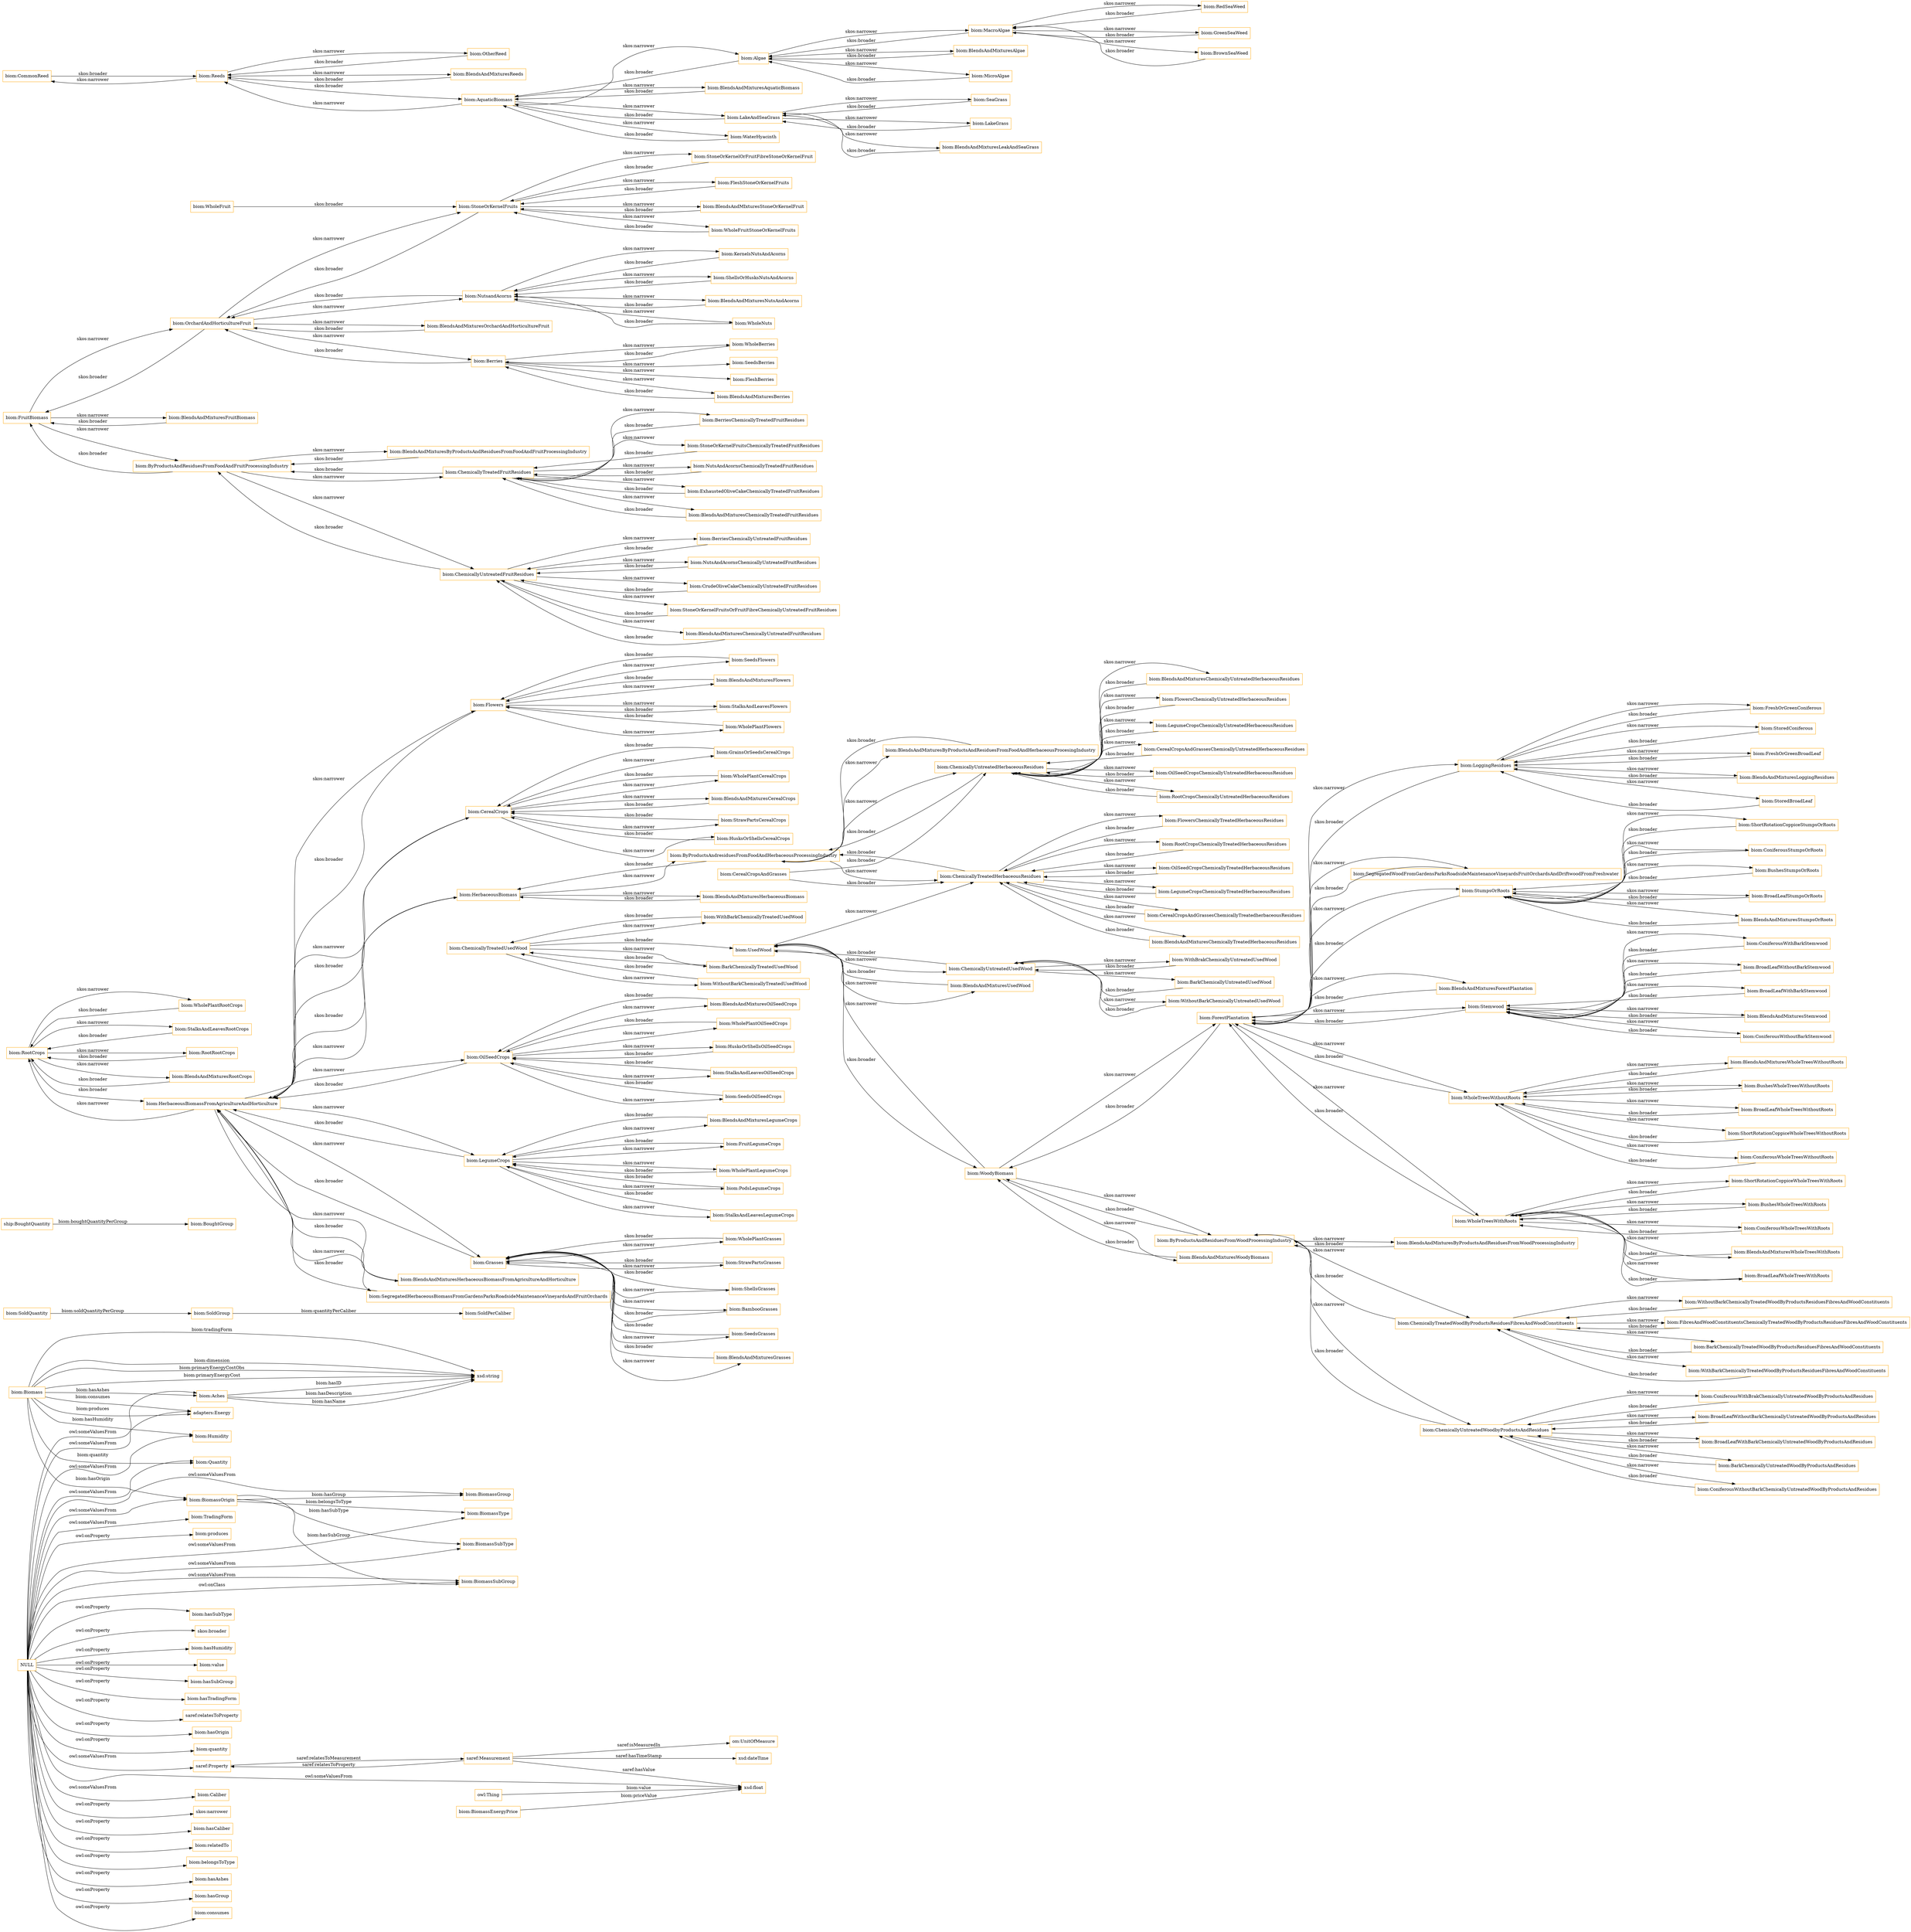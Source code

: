 digraph ar2dtool_diagram { 
rankdir=LR;
size="1501"
node [shape = rectangle, color="orange"]; "biom:TradingForm" "biom:SoldQuantity" "om:UnitOfMeasure" "biom:BiomassGroup" "biom:BiomassSubGroup" "saref:Property" "biom:SoldPerCaliber" "biom:SoldGroup" "biom:BoughtGroup" "biom:Humidity" "biom:BiomassType" "biom:Aches" "biom:BiomassSubType" "ship:BoughtQuantity" "biom:Caliber" "saref:Measurement" "adapters:Energy" "biom:Quantity" "biom:BiomassEnergyPrice" "biom:BiomassOrigin" "biom:Biomass" ; /*classes style*/
	"biom:RootCrops" -> "biom:WholePlantRootCrops" [ label = "skos:narrower" ];
	"biom:RootCrops" -> "biom:StalksAndLeavesRootCrops" [ label = "skos:narrower" ];
	"biom:RootCrops" -> "biom:RootRootCrops" [ label = "skos:narrower" ];
	"biom:RootCrops" -> "biom:BlendsAndMixturesRootCrops" [ label = "skos:narrower" ];
	"biom:RootCrops" -> "biom:HerbaceousBiomassFromAgricultureAndHorticulture" [ label = "skos:broader" ];
	"biom:FruitBiomass" -> "biom:OrchardAndHorticultureFruit" [ label = "skos:narrower" ];
	"biom:FruitBiomass" -> "biom:ByProductsAndResiduesFromFoodAndFruitProcessingIndustry" [ label = "skos:narrower" ];
	"biom:FruitBiomass" -> "biom:BlendsAndMixturesFruitBiomass" [ label = "skos:narrower" ];
	"biom:ShellsOrHusksNutsAndAcorns" -> "biom:NutsandAcorns" [ label = "skos:broader" ];
	"biom:BarkChemicallyTreatedWoodByProductsResiduesFibresAndWoodConstituents" -> "biom:ChemicallyTreatedWoodByProductsResiduesFibresAndWoodConstituents" [ label = "skos:broader" ];
	"biom:BlendsAndMixturesForestPlantation" -> "biom:ForestPlantation" [ label = "skos:broader" ];
	"biom:FleshStoneOrKernelFruits" -> "biom:StoneOrKernelFruits" [ label = "skos:broader" ];
	"biom:CommonReed" -> "biom:Reeds" [ label = "skos:broader" ];
	"biom:MacroAlgae" -> "biom:RedSeaWeed" [ label = "skos:narrower" ];
	"biom:MacroAlgae" -> "biom:GreenSeaWeed" [ label = "skos:narrower" ];
	"biom:MacroAlgae" -> "biom:BrownSeaWeed" [ label = "skos:narrower" ];
	"biom:MacroAlgae" -> "biom:Algae" [ label = "skos:broader" ];
	"biom:Flowers" -> "biom:WholePlantFlowers" [ label = "skos:narrower" ];
	"biom:Flowers" -> "biom:StalksAndLeavesFlowers" [ label = "skos:narrower" ];
	"biom:Flowers" -> "biom:SeedsFlowers" [ label = "skos:narrower" ];
	"biom:Flowers" -> "biom:BlendsAndMixturesFlowers" [ label = "skos:narrower" ];
	"biom:Flowers" -> "biom:HerbaceousBiomassFromAgricultureAndHorticulture" [ label = "skos:broader" ];
	"biom:Stemwood" -> "biom:ConiferousWithoutBarkStemwood" [ label = "skos:narrower" ];
	"biom:Stemwood" -> "biom:ConiferousWithBarkStemwood" [ label = "skos:narrower" ];
	"biom:Stemwood" -> "biom:BroadLeafWithoutBarkStemwood" [ label = "skos:narrower" ];
	"biom:Stemwood" -> "biom:BroadLeafWithBarkStemwood" [ label = "skos:narrower" ];
	"biom:Stemwood" -> "biom:BlendsAndMixturesStemwood" [ label = "skos:narrower" ];
	"biom:Stemwood" -> "biom:ForestPlantation" [ label = "skos:broader" ];
	"biom:BlendsAndMixturesChemicallyUntreatedHerbaceousResidues" -> "biom:ChemicallyUntreatedHerbaceousResidues" [ label = "skos:broader" ];
	"biom:OtherReed" -> "biom:Reeds" [ label = "skos:broader" ];
	"biom:ConiferousWholeTreesWithoutRoots" -> "biom:WholeTreesWithoutRoots" [ label = "skos:broader" ];
	"biom:GrainsOrSeedsCerealCrops" -> "biom:CerealCrops" [ label = "skos:broader" ];
	"biom:WithoutBarkChemicallyTreatedUsedWood" -> "biom:ChemicallyTreatedUsedWood" [ label = "skos:broader" ];
	"biom:ChemicallyUntreatedHerbaceousResidues" -> "biom:FlowersChemicallyUntreatedHerbaceousResidues" [ label = "skos:narrower" ];
	"biom:ChemicallyUntreatedHerbaceousResidues" -> "biom:BlendsAndMixturesChemicallyUntreatedHerbaceousResidues" [ label = "skos:narrower" ];
	"biom:ChemicallyUntreatedHerbaceousResidues" -> "biom:LegumeCropsChemicallyUntreatedHerbaceousResidues" [ label = "skos:narrower" ];
	"biom:ChemicallyUntreatedHerbaceousResidues" -> "biom:CerealCropsAndGrassesChemicallyUntreatedHerbaceousResidues" [ label = "skos:narrower" ];
	"biom:ChemicallyUntreatedHerbaceousResidues" -> "biom:OilSeedCropsChemicallyUntreatedHerbaceousResidues" [ label = "skos:narrower" ];
	"biom:ChemicallyUntreatedHerbaceousResidues" -> "biom:RootCropsChemicallyUntreatedHerbaceousResidues" [ label = "skos:narrower" ];
	"biom:ChemicallyUntreatedHerbaceousResidues" -> "biom:ByProductsAndresiduesFromFoodAndHerbaceousProcessingIndustry" [ label = "skos:broader" ];
	"biom:ByProductsAndresiduesFromFoodAndHerbaceousProcessingIndustry" -> "biom:ChemicallyUntreatedHerbaceousResidues" [ label = "skos:narrower" ];
	"biom:ByProductsAndresiduesFromFoodAndHerbaceousProcessingIndustry" -> "biom:ChemicallyTreatedHerbaceousResidues" [ label = "skos:narrower" ];
	"biom:ByProductsAndresiduesFromFoodAndHerbaceousProcessingIndustry" -> "biom:BlendsAndMixturesByProductsAndResiduesFromFoodAndHerbaceousProcesingIndustry" [ label = "skos:narrower" ];
	"biom:ByProductsAndresiduesFromFoodAndHerbaceousProcessingIndustry" -> "biom:HerbaceousBiomass" [ label = "skos:broader" ];
	"biom:NutsAndAcornsChemicallyUntreatedFruitResidues" -> "biom:ChemicallyUntreatedFruitResidues" [ label = "skos:broader" ];
	"biom:BlendsAndMixturesReeds" -> "biom:Reeds" [ label = "skos:broader" ];
	"biom:BlendsAndMixturesNutsAndAcorns" -> "biom:NutsandAcorns" [ label = "skos:broader" ];
	"biom:BlendsAndMixturesOilSeedCrops" -> "biom:OilSeedCrops" [ label = "skos:broader" ];
	"biom:ChemicallyTreatedFruitResidues" -> "biom:StoneOrKernelFruitsChemicallyTreatedFruitResidues" [ label = "skos:narrower" ];
	"biom:ChemicallyTreatedFruitResidues" -> "biom:NutsAndAcornsChemicallyTreatedFruitResidues" [ label = "skos:narrower" ];
	"biom:ChemicallyTreatedFruitResidues" -> "biom:ExhaustedOliveCakeChemicallyTreatedFruitResidues" [ label = "skos:narrower" ];
	"biom:ChemicallyTreatedFruitResidues" -> "biom:BlendsAndMixturesChemicallyTreatedFruitResidues" [ label = "skos:narrower" ];
	"biom:ChemicallyTreatedFruitResidues" -> "biom:BerriesChemicallyTreatedFruitResidues" [ label = "skos:narrower" ];
	"biom:ChemicallyTreatedFruitResidues" -> "biom:ByProductsAndResiduesFromFoodAndFruitProcessingIndustry" [ label = "skos:broader" ];
	"biom:BlendsAndMixturesLegumeCrops" -> "biom:LegumeCrops" [ label = "skos:broader" ];
	"biom:ChemicallyUntreatedWoodbyProductsAndResidues" -> "biom:ConiferousWithoutBarkChemicallyUntreatedWoodByProductsAndResidues" [ label = "skos:narrower" ];
	"biom:ChemicallyUntreatedWoodbyProductsAndResidues" -> "biom:ConiferousWithBrakChemicallyUntreatedWoodByProductsAndResidues" [ label = "skos:narrower" ];
	"biom:ChemicallyUntreatedWoodbyProductsAndResidues" -> "biom:BroadLeafWithoutBarkChemicallyUntreatedWoodByProductsAndResidues" [ label = "skos:narrower" ];
	"biom:ChemicallyUntreatedWoodbyProductsAndResidues" -> "biom:BroadLeafWithBarkChemicallyUntreatedWoodByProductsAndResidues" [ label = "skos:narrower" ];
	"biom:ChemicallyUntreatedWoodbyProductsAndResidues" -> "biom:BarkChemicallyUntreatedWoodByProductsAndResidues" [ label = "skos:narrower" ];
	"biom:ChemicallyUntreatedWoodbyProductsAndResidues" -> "biom:ByProductsAndResiduesFromWoodProcessingIndustry" [ label = "skos:broader" ];
	"biom:BlendsAndMixturesFlowers" -> "biom:Flowers" [ label = "skos:broader" ];
	"biom:ByProductsAndResiduesFromFoodAndFruitProcessingIndustry" -> "biom:ChemicallyUntreatedFruitResidues" [ label = "skos:narrower" ];
	"biom:ByProductsAndResiduesFromFoodAndFruitProcessingIndustry" -> "biom:ChemicallyTreatedFruitResidues" [ label = "skos:narrower" ];
	"biom:ByProductsAndResiduesFromFoodAndFruitProcessingIndustry" -> "biom:BlendsAndMixturesByProductsAndResiduesFromFoodAndFruitProcessingIndustry" [ label = "skos:narrower" ];
	"biom:ByProductsAndResiduesFromFoodAndFruitProcessingIndustry" -> "biom:FruitBiomass" [ label = "skos:broader" ];
	"biom:BroadLeafWholeTreesWithRoots" -> "biom:WholeTreesWithRoots" [ label = "skos:broader" ];
	"biom:CerealCrops" -> "biom:WholePlantCerealCrops" [ label = "skos:narrower" ];
	"biom:CerealCrops" -> "biom:StrawPartsCerealCrops" [ label = "skos:narrower" ];
	"biom:CerealCrops" -> "biom:HusksOrShellsCerealCrops" [ label = "skos:narrower" ];
	"biom:CerealCrops" -> "biom:GrainsOrSeedsCerealCrops" [ label = "skos:narrower" ];
	"biom:CerealCrops" -> "biom:BlendsAndMixturesCerealCrops" [ label = "skos:narrower" ];
	"biom:CerealCrops" -> "biom:HerbaceousBiomassFromAgricultureAndHorticulture" [ label = "skos:broader" ];
	"biom:StoredBroadLeaf" -> "biom:LoggingResidues" [ label = "skos:broader" ];
	"biom:BroadLeafWithBarkStemwood" -> "biom:Stemwood" [ label = "skos:broader" ];
	"biom:StrawPartsCerealCrops" -> "biom:CerealCrops" [ label = "skos:broader" ];
	"biom:UsedWood" -> "biom:ChemicallyUntreatedUsedWood" [ label = "skos:narrower" ];
	"biom:UsedWood" -> "biom:ChemicallyTreatedHerbaceousResidues" [ label = "skos:narrower" ];
	"biom:UsedWood" -> "biom:BlendsAndMixturesUsedWood" [ label = "skos:narrower" ];
	"biom:UsedWood" -> "biom:WoodyBiomass" [ label = "skos:broader" ];
	"biom:BlendsAndMixturesWholeTreesWithoutRoots" -> "biom:WholeTreesWithoutRoots" [ label = "skos:broader" ];
	"biom:BroadLeafWithoutBarkStemwood" -> "biom:Stemwood" [ label = "skos:broader" ];
	"biom:CrudeOliveCakeChemicallyUntreatedFruitResidues" -> "biom:ChemicallyUntreatedFruitResidues" [ label = "skos:broader" ];
	"biom:SeedsFlowers" -> "biom:Flowers" [ label = "skos:broader" ];
	"biom:BlendsAndMixturesAlgae" -> "biom:Algae" [ label = "skos:broader" ];
	"biom:StoneOrKernelFruitsOrFruitFibreChemicallyUntreatedFruitResidues" -> "biom:ChemicallyUntreatedFruitResidues" [ label = "skos:broader" ];
	"biom:BlendsAndMixturesByProductsAndResiduesFromWoodProcessingIndustry" -> "biom:ByProductsAndResiduesFromWoodProcessingIndustry" [ label = "skos:broader" ];
	"biom:CerealCropsAndGrassesChemicallyUntreatedHerbaceousResidues" -> "biom:ChemicallyUntreatedHerbaceousResidues" [ label = "skos:broader" ];
	"biom:BlendsAndMixturesAquaticBiomass" -> "biom:AquaticBiomass" [ label = "skos:broader" ];
	"biom:BlendsAndMIxturesStoneOrKernelFruit" -> "biom:StoneOrKernelFruits" [ label = "skos:broader" ];
	"biom:BlendsAndMixturesStemwood" -> "biom:Stemwood" [ label = "skos:broader" ];
	"biom:ChemicallyTreatedHerbaceousResidues" -> "biom:FlowersChemicallyTreatedHerbaceousResidues" [ label = "skos:narrower" ];
	"biom:ChemicallyTreatedHerbaceousResidues" -> "biom:RootCropsChemicallyTreatedHerbaceousResidues" [ label = "skos:narrower" ];
	"biom:ChemicallyTreatedHerbaceousResidues" -> "biom:OilSeedCropsChemicallyTreatedHerbaceousResidues" [ label = "skos:narrower" ];
	"biom:ChemicallyTreatedHerbaceousResidues" -> "biom:LegumeCropsChemicallyTreatedHerbaceousResidues" [ label = "skos:narrower" ];
	"biom:ChemicallyTreatedHerbaceousResidues" -> "biom:ByProductsAndresiduesFromFoodAndHerbaceousProcessingIndustry" [ label = "skos:broader" ];
	"biom:ChemicallyTreatedHerbaceousResidues" -> "biom:CerealCropsAndGrassesChemicallyTreatedherbaceousResidues" [ label = "skos:narrower" ];
	"biom:ChemicallyTreatedHerbaceousResidues" -> "biom:BlendsAndMixturesChemicallyTreatedHerbaceousResidues" [ label = "skos:narrower" ];
	"biom:WholePlantCerealCrops" -> "biom:CerealCrops" [ label = "skos:broader" ];
	"biom:SeaGrass" -> "biom:LakeAndSeaGrass" [ label = "skos:broader" ];
	"biom:WholePlantOilSeedCrops" -> "biom:OilSeedCrops" [ label = "skos:broader" ];
	"biom:Grasses" -> "biom:WholePlantGrasses" [ label = "skos:narrower" ];
	"biom:Grasses" -> "biom:StrawPartsGrasses" [ label = "skos:narrower" ];
	"biom:Grasses" -> "biom:ShellsGrasses" [ label = "skos:narrower" ];
	"biom:Grasses" -> "biom:SeedsGrasses" [ label = "skos:narrower" ];
	"biom:Grasses" -> "biom:BlendsAndMixturesGrasses" [ label = "skos:narrower" ];
	"biom:Grasses" -> "biom:BambooGrasses" [ label = "skos:narrower" ];
	"biom:Grasses" -> "biom:HerbaceousBiomassFromAgricultureAndHorticulture" [ label = "skos:broader" ];
	"biom:OrchardAndHorticultureFruit" -> "biom:StoneOrKernelFruits" [ label = "skos:narrower" ];
	"biom:OrchardAndHorticultureFruit" -> "biom:NutsandAcorns" [ label = "skos:narrower" ];
	"biom:OrchardAndHorticultureFruit" -> "biom:BlendsAndMixturesOrchardAndHorticultureFruit" [ label = "skos:narrower" ];
	"biom:OrchardAndHorticultureFruit" -> "biom:Berries" [ label = "skos:narrower" ];
	"biom:OrchardAndHorticultureFruit" -> "biom:FruitBiomass" [ label = "skos:broader" ];
	"biom:BushesWholeTreesWithoutRoots" -> "biom:WholeTreesWithoutRoots" [ label = "skos:broader" ];
	"biom:BlendsAndMixturesByProductsAndResiduesFromFoodAndHerbaceousProcesingIndustry" -> "biom:ByProductsAndresiduesFromFoodAndHerbaceousProcessingIndustry" [ label = "skos:broader" ];
	"biom:ExhaustedOliveCakeChemicallyTreatedFruitResidues" -> "biom:ChemicallyTreatedFruitResidues" [ label = "skos:broader" ];
	"biom:ConiferousWithoutBarkChemicallyUntreatedWoodByProductsAndResidues" -> "biom:ChemicallyUntreatedWoodbyProductsAndResidues" [ label = "skos:broader" ];
	"biom:FruitLegumeCrops" -> "biom:LegumeCrops" [ label = "skos:broader" ];
	"biom:WithBarkChemicallyTreatedWoodByProductsResiduesFibresAndWoodConstituents" -> "biom:ChemicallyTreatedWoodByProductsResiduesFibresAndWoodConstituents" [ label = "skos:broader" ];
	"biom:WholePlantRootCrops" -> "biom:RootCrops" [ label = "skos:broader" ];
	"biom:BlendsAndMixturesChemicallyTreatedFruitResidues" -> "biom:ChemicallyTreatedFruitResidues" [ label = "skos:broader" ];
	"biom:StalksAndLeavesRootCrops" -> "biom:RootCrops" [ label = "skos:broader" ];
	"biom:ChemicallyTreatedWoodByProductsResiduesFibresAndWoodConstituents" -> "biom:WithoutBarkChemicallyTreatedWoodByProductsResiduesFibresAndWoodConstituents" [ label = "skos:narrower" ];
	"biom:ChemicallyTreatedWoodByProductsResiduesFibresAndWoodConstituents" -> "biom:WithBarkChemicallyTreatedWoodByProductsResiduesFibresAndWoodConstituents" [ label = "skos:narrower" ];
	"biom:ChemicallyTreatedWoodByProductsResiduesFibresAndWoodConstituents" -> "biom:FibresAndWoodConstituentsChemicallyTreatedWoodByProductsResiduesFibresAndWoodConstituents" [ label = "skos:narrower" ];
	"biom:ChemicallyTreatedWoodByProductsResiduesFibresAndWoodConstituents" -> "biom:BarkChemicallyTreatedWoodByProductsResiduesFibresAndWoodConstituents" [ label = "skos:narrower" ];
	"biom:ChemicallyTreatedWoodByProductsResiduesFibresAndWoodConstituents" -> "biom:ByProductsAndResiduesFromWoodProcessingIndustry" [ label = "skos:broader" ];
	"biom:ByProductsAndResiduesFromWoodProcessingIndustry" -> "biom:ChemicallyUntreatedWoodbyProductsAndResidues" [ label = "skos:narrower" ];
	"biom:ByProductsAndResiduesFromWoodProcessingIndustry" -> "biom:ChemicallyTreatedWoodByProductsResiduesFibresAndWoodConstituents" [ label = "skos:narrower" ];
	"biom:ByProductsAndResiduesFromWoodProcessingIndustry" -> "biom:BlendsAndMixturesByProductsAndResiduesFromWoodProcessingIndustry" [ label = "skos:narrower" ];
	"biom:ByProductsAndResiduesFromWoodProcessingIndustry" -> "biom:WoodyBiomass" [ label = "skos:broader" ];
	"biom:ForestPlantation" -> "biom:SegregatedWoodFromGardensParksRoadsideMaintenanceVineyardsFruitOrchardsAndDriftwoodFromFreshwater" [ label = "skos:narrower" ];
	"biom:ForestPlantation" -> "biom:WholeTreesWithoutRoots" [ label = "skos:narrower" ];
	"biom:ForestPlantation" -> "biom:Stemwood" [ label = "skos:narrower" ];
	"biom:ForestPlantation" -> "biom:StumpsOrRoots" [ label = "skos:narrower" ];
	"biom:ForestPlantation" -> "biom:BlendsAndMixturesForestPlantation" [ label = "skos:narrower" ];
	"biom:ForestPlantation" -> "biom:WholeTreesWithRoots" [ label = "skos:narrower" ];
	"biom:ForestPlantation" -> "biom:LoggingResidues" [ label = "skos:narrower" ];
	"biom:ForestPlantation" -> "biom:WoodyBiomass" [ label = "skos:broader" ];
	"biom:BlendsAndMixturesGrasses" -> "biom:Grasses" [ label = "skos:broader" ];
	"biom:BlendsAndMixturesUsedWood" -> "biom:UsedWood" [ label = "skos:broader" ];
	"biom:PodsLegumeCrops" -> "biom:LegumeCrops" [ label = "skos:broader" ];
	"biom:RootRootCrops" -> "biom:RootCrops" [ label = "skos:broader" ];
	"biom:StoneOrKernelFruits" -> "biom:WholeFruitStoneOrKernelFruits" [ label = "skos:narrower" ];
	"biom:StoneOrKernelFruits" -> "biom:StoneOrKernelOrFruitFibreStoneOrKernelFruit" [ label = "skos:narrower" ];
	"biom:StoneOrKernelFruits" -> "biom:FleshStoneOrKernelFruits" [ label = "skos:narrower" ];
	"biom:StoneOrKernelFruits" -> "biom:BlendsAndMIxturesStoneOrKernelFruit" [ label = "skos:narrower" ];
	"biom:StoneOrKernelFruits" -> "biom:OrchardAndHorticultureFruit" [ label = "skos:broader" ];
	"biom:BlendsAndMixturesChemicallyUntreatedFruitResidues" -> "biom:ChemicallyUntreatedFruitResidues" [ label = "skos:broader" ];
	"biom:Berries" -> "biom:WholeBerries" [ label = "skos:narrower" ];
	"biom:Berries" -> "biom:SeedsBerries" [ label = "skos:narrower" ];
	"biom:Berries" -> "biom:FleshBerries" [ label = "skos:narrower" ];
	"biom:Berries" -> "biom:BlendsAndMixturesBerries" [ label = "skos:narrower" ];
	"biom:Berries" -> "biom:OrchardAndHorticultureFruit" [ label = "skos:broader" ];
	"biom:SegregatedWoodFromGardensParksRoadsideMaintenanceVineyardsFruitOrchardsAndDriftwoodFromFreshwater" -> "biom:ForestPlantation" [ label = "skos:broader" ];
	"biom:WoodyBiomass" -> "biom:UsedWood" [ label = "skos:narrower" ];
	"biom:WoodyBiomass" -> "biom:ForestPlantation" [ label = "skos:narrower" ];
	"biom:WoodyBiomass" -> "biom:ByProductsAndResiduesFromWoodProcessingIndustry" [ label = "skos:narrower" ];
	"biom:WoodyBiomass" -> "biom:BlendsAndMixturesWoodyBiomass" [ label = "skos:narrower" ];
	"biom:WithoutBarkChemicallyTreatedWoodByProductsResiduesFibresAndWoodConstituents" -> "biom:ChemicallyTreatedWoodByProductsResiduesFibresAndWoodConstituents" [ label = "skos:broader" ];
	"biom:SeedsGrasses" -> "biom:Grasses" [ label = "skos:broader" ];
	"biom:BlendsAndMixturesStumpsOrRoots" -> "biom:StumpsOrRoots" [ label = "skos:broader" ];
	"biom:BroadLeafWithoutBarkChemicallyUntreatedWoodByProductsAndResidues" -> "biom:ChemicallyUntreatedWoodbyProductsAndResidues" [ label = "skos:broader" ];
	"biom:ConiferousWithBarkStemwood" -> "biom:Stemwood" [ label = "skos:broader" ];
	"biom:CerealCropsAndGrasses" -> "biom:ChemicallyUntreatedHerbaceousResidues" [ label = "skos:broader" ];
	"biom:CerealCropsAndGrasses" -> "biom:ChemicallyTreatedHerbaceousResidues" [ label = "skos:broader" ];
	"biom:BlendsAndMixturesRootCrops" -> "biom:RootCrops" [ label = "skos:broader" ];
	"biom:NutsandAcorns" -> "biom:WholeNuts" [ label = "skos:narrower" ];
	"biom:NutsandAcorns" -> "biom:ShellsOrHusksNutsAndAcorns" [ label = "skos:narrower" ];
	"biom:NutsandAcorns" -> "biom:KernelsNutsAndAcorns" [ label = "skos:narrower" ];
	"biom:NutsandAcorns" -> "biom:BlendsAndMixturesNutsAndAcorns" [ label = "skos:narrower" ];
	"biom:NutsandAcorns" -> "biom:OrchardAndHorticultureFruit" [ label = "skos:broader" ];
	"biom:FlowersChemicallyUntreatedHerbaceousResidues" -> "biom:ChemicallyUntreatedHerbaceousResidues" [ label = "skos:broader" ];
	"biom:WithBrakChemicallyUntreatedUsedWood" -> "biom:ChemicallyUntreatedUsedWood" [ label = "skos:broader" ];
	"biom:BlendsAndMixturesBerries" -> "biom:Berries" [ label = "skos:broader" ];
	"biom:CerealCropsAndGrassesChemicallyTreatedherbaceousResidues" -> "biom:ChemicallyTreatedHerbaceousResidues" [ label = "skos:broader" ];
	"biom:BroadLeafWholeTreesWithoutRoots" -> "biom:WholeTreesWithoutRoots" [ label = "skos:broader" ];
	"biom:FreshOrGreenConiferous" -> "biom:LoggingResidues" [ label = "skos:broader" ];
	"biom:BlendsAndMixturesFruitBiomass" -> "biom:FruitBiomass" [ label = "skos:broader" ];
	"biom:LoggingResidues" -> "biom:StoredConiferous" [ label = "skos:narrower" ];
	"biom:LoggingResidues" -> "biom:StoredBroadLeaf" [ label = "skos:narrower" ];
	"biom:LoggingResidues" -> "biom:FreshOrGreenConiferous" [ label = "skos:narrower" ];
	"biom:LoggingResidues" -> "biom:FreshOrGreenBroadLeaf" [ label = "skos:narrower" ];
	"biom:LoggingResidues" -> "biom:BlendsAndMixturesLoggingResidues" [ label = "skos:narrower" ];
	"biom:LoggingResidues" -> "biom:ForestPlantation" [ label = "skos:broader" ];
	"biom:ShortRotationCoppiceStumpsOrRoots" -> "biom:StumpsOrRoots" [ label = "skos:broader" ];
	"biom:StalksAndLeavesLegumeCrops" -> "biom:LegumeCrops" [ label = "skos:broader" ];
	"biom:AquaticBiomass" -> "biom:WaterHyacinth" [ label = "skos:narrower" ];
	"biom:AquaticBiomass" -> "biom:Reeds" [ label = "skos:narrower" ];
	"biom:AquaticBiomass" -> "biom:LakeAndSeaGrass" [ label = "skos:narrower" ];
	"biom:AquaticBiomass" -> "biom:BlendsAndMixturesAquaticBiomass" [ label = "skos:narrower" ];
	"biom:AquaticBiomass" -> "biom:Algae" [ label = "skos:narrower" ];
	"biom:ConiferousWithBrakChemicallyUntreatedWoodByProductsAndResidues" -> "biom:ChemicallyUntreatedWoodbyProductsAndResidues" [ label = "skos:broader" ];
	"biom:ConiferousStumpsOrRoots" -> "biom:StumpsOrRoots" [ label = "skos:broader" ];
	"biom:BlendsAndMixturesByProductsAndResiduesFromFoodAndFruitProcessingIndustry" -> "biom:ByProductsAndResiduesFromFoodAndFruitProcessingIndustry" [ label = "skos:broader" ];
	"biom:KernelsNutsAndAcorns" -> "biom:NutsandAcorns" [ label = "skos:broader" ];
	"biom:ShortRotationCoppiceWholeTreesWithoutRoots" -> "biom:WholeTreesWithoutRoots" [ label = "skos:broader" ];
	"biom:WholePlantFlowers" -> "biom:Flowers" [ label = "skos:broader" ];
	"biom:BarkChemicallyTreatedUsedWood" -> "biom:ChemicallyTreatedUsedWood" [ label = "skos:broader" ];
	"biom:BarkChemicallyUntreatedUsedWood" -> "biom:ChemicallyUntreatedUsedWood" [ label = "skos:broader" ];
	"biom:BlendsAndMixturesHerbaceousBiomass" -> "biom:HerbaceousBiomass" [ label = "skos:broader" ];
	"biom:ShortRotationCoppiceWholeTreesWithRoots" -> "biom:WholeTreesWithRoots" [ label = "skos:broader" ];
	"biom:ChemicallyUntreatedUsedWood" -> "biom:WithoutBarkChemicallyUntreatedUsedWood" [ label = "skos:narrower" ];
	"biom:ChemicallyUntreatedUsedWood" -> "biom:WithBrakChemicallyUntreatedUsedWood" [ label = "skos:narrower" ];
	"biom:ChemicallyUntreatedUsedWood" -> "biom:BarkChemicallyUntreatedUsedWood" [ label = "skos:narrower" ];
	"biom:ChemicallyUntreatedUsedWood" -> "biom:UsedWood" [ label = "skos:broader" ];
	"biom:BambooGrasses" -> "biom:Grasses" [ label = "skos:broader" ];
	"biom:FibresAndWoodConstituentsChemicallyTreatedWoodByProductsResiduesFibresAndWoodConstituents" -> "biom:ChemicallyTreatedWoodByProductsResiduesFibresAndWoodConstituents" [ label = "skos:broader" ];
	"biom:StrawPartsGrasses" -> "biom:Grasses" [ label = "skos:broader" ];
	"biom:ShellsGrasses" -> "biom:Grasses" [ label = "skos:broader" ];
	"biom:LakeGrass" -> "biom:LakeAndSeaGrass" [ label = "skos:broader" ];
	"biom:LegumeCropsChemicallyUntreatedHerbaceousResidues" -> "biom:ChemicallyUntreatedHerbaceousResidues" [ label = "skos:broader" ];
	"biom:WaterHyacinth" -> "biom:AquaticBiomass" [ label = "skos:broader" ];
	"biom:HerbaceousBiomass" -> "biom:HerbaceousBiomassFromAgricultureAndHorticulture" [ label = "skos:narrower" ];
	"biom:HerbaceousBiomass" -> "biom:ByProductsAndresiduesFromFoodAndHerbaceousProcessingIndustry" [ label = "skos:narrower" ];
	"biom:HerbaceousBiomass" -> "biom:BlendsAndMixturesHerbaceousBiomass" [ label = "skos:narrower" ];
	"biom:NutsAndAcornsChemicallyTreatedFruitResidues" -> "biom:ChemicallyTreatedFruitResidues" [ label = "skos:broader" ];
	"biom:BlendsAndMixturesHerbaceousBiomassFromAgricultureAndHorticulture" -> "biom:HerbaceousBiomassFromAgricultureAndHorticulture" [ label = "skos:broader" ];
	"biom:WholeBerries" -> "biom:Berries" [ label = "skos:broader" ];
	"biom:WholeFruitStoneOrKernelFruits" -> "biom:StoneOrKernelFruits" [ label = "skos:broader" ];
	"biom:BushesStumpsOrRoots" -> "biom:StumpsOrRoots" [ label = "skos:broader" ];
	"biom:FlowersChemicallyTreatedHerbaceousResidues" -> "biom:ChemicallyTreatedHerbaceousResidues" [ label = "skos:broader" ];
	"biom:BlendsAndMixturesLoggingResidues" -> "biom:LoggingResidues" [ label = "skos:broader" ];
	"biom:SegregatedHerbaceousBiomassFromGardensParksRoadsideMaintenanceVineyardsAndFruitOrchards" -> "biom:HerbaceousBiomassFromAgricultureAndHorticulture" [ label = "skos:broader" ];
	"biom:OilSeedCrops" -> "biom:WholePlantOilSeedCrops" [ label = "skos:narrower" ];
	"biom:OilSeedCrops" -> "biom:StalksAndLeavesOilSeedCrops" [ label = "skos:narrower" ];
	"biom:OilSeedCrops" -> "biom:SeedsOilSeedCrops" [ label = "skos:narrower" ];
	"biom:OilSeedCrops" -> "biom:HusksOrShellsOilSeedCrops" [ label = "skos:narrower" ];
	"biom:OilSeedCrops" -> "biom:BlendsAndMixturesOilSeedCrops" [ label = "skos:narrower" ];
	"biom:OilSeedCrops" -> "biom:HerbaceousBiomassFromAgricultureAndHorticulture" [ label = "skos:broader" ];
	"biom:BerriesChemicallyTreatedFruitResidues" -> "biom:ChemicallyTreatedFruitResidues" [ label = "skos:broader" ];
	"biom:ChemicallyTreatedUsedWood" -> "biom:WithoutBarkChemicallyTreatedUsedWood" [ label = "skos:narrower" ];
	"biom:ChemicallyTreatedUsedWood" -> "biom:WithBarkChemicallyTreatedUsedWood" [ label = "skos:narrower" ];
	"biom:ChemicallyTreatedUsedWood" -> "biom:BarkChemicallyTreatedUsedWood" [ label = "skos:narrower" ];
	"biom:ChemicallyTreatedUsedWood" -> "biom:UsedWood" [ label = "skos:broader" ];
	"biom:BushesWholeTreesWithRoots" -> "biom:WholeTreesWithRoots" [ label = "skos:broader" ];
	"biom:FreshOrGreenBroadLeaf" -> "biom:LoggingResidues" [ label = "skos:broader" ];
	"biom:BarkChemicallyUntreatedWoodByProductsAndResidues" -> "biom:ChemicallyUntreatedWoodbyProductsAndResidues" [ label = "skos:broader" ];
	"biom:ConiferousWholeTreesWithRoots" -> "biom:WholeTreesWithRoots" [ label = "skos:broader" ];
	"biom:Reeds" -> "biom:OtherReed" [ label = "skos:narrower" ];
	"biom:Reeds" -> "biom:CommonReed" [ label = "skos:narrower" ];
	"biom:Reeds" -> "biom:BlendsAndMixturesReeds" [ label = "skos:narrower" ];
	"biom:Reeds" -> "biom:AquaticBiomass" [ label = "skos:broader" ];
	"biom:RedSeaWeed" -> "biom:MacroAlgae" [ label = "skos:broader" ];
	"biom:StoneOrKernelOrFruitFibreStoneOrKernelFruit" -> "biom:StoneOrKernelFruits" [ label = "skos:broader" ];
	"biom:WholeTreesWithoutRoots" -> "biom:ShortRotationCoppiceWholeTreesWithoutRoots" [ label = "skos:narrower" ];
	"biom:WholeTreesWithoutRoots" -> "biom:ConiferousWholeTreesWithoutRoots" [ label = "skos:narrower" ];
	"biom:WholeTreesWithoutRoots" -> "biom:BushesWholeTreesWithoutRoots" [ label = "skos:narrower" ];
	"biom:WholeTreesWithoutRoots" -> "biom:BroadLeafWholeTreesWithoutRoots" [ label = "skos:narrower" ];
	"biom:WholeTreesWithoutRoots" -> "biom:BlendsAndMixturesWholeTreesWithoutRoots" [ label = "skos:narrower" ];
	"biom:WholeTreesWithoutRoots" -> "biom:ForestPlantation" [ label = "skos:broader" ];
	"biom:MicroAlgae" -> "biom:Algae" [ label = "skos:broader" ];
	"biom:ConiferousWithoutBarkStemwood" -> "biom:Stemwood" [ label = "skos:broader" ];
	"biom:BroadLeafWithBarkChemicallyUntreatedWoodByProductsAndResidues" -> "biom:ChemicallyUntreatedWoodbyProductsAndResidues" [ label = "skos:broader" ];
	"biom:WithBarkChemicallyTreatedUsedWood" -> "biom:ChemicallyTreatedUsedWood" [ label = "skos:broader" ];
	"biom:BlendsAndMixturesChemicallyTreatedHerbaceousResidues" -> "biom:ChemicallyTreatedHerbaceousResidues" [ label = "skos:broader" ];
	"biom:BlendsAndMixturesLeakAndSeaGrass" -> "biom:LakeAndSeaGrass" [ label = "skos:broader" ];
	"biom:HusksOrShellsCerealCrops" -> "biom:CerealCrops" [ label = "skos:broader" ];
	"biom:StoneOrKernelFruitsChemicallyTreatedFruitResidues" -> "biom:ChemicallyTreatedFruitResidues" [ label = "skos:broader" ];
	"biom:WholePlantGrasses" -> "biom:Grasses" [ label = "skos:broader" ];
	"biom:OilSeedCropsChemicallyTreatedHerbaceousResidues" -> "biom:ChemicallyTreatedHerbaceousResidues" [ label = "skos:broader" ];
	"biom:BerriesChemicallyUntreatedFruitResidues" -> "biom:ChemicallyUntreatedFruitResidues" [ label = "skos:broader" ];
	"biom:HerbaceousBiomassFromAgricultureAndHorticulture" -> "biom:OilSeedCrops" [ label = "skos:narrower" ];
	"biom:HerbaceousBiomassFromAgricultureAndHorticulture" -> "biom:SegregatedHerbaceousBiomassFromGardensParksRoadsideMaintenanceVineyardsAndFruitOrchards" [ label = "skos:narrower" ];
	"biom:HerbaceousBiomassFromAgricultureAndHorticulture" -> "biom:LegumeCrops" [ label = "skos:narrower" ];
	"biom:HerbaceousBiomassFromAgricultureAndHorticulture" -> "biom:HerbaceousBiomass" [ label = "skos:broader" ];
	"biom:HerbaceousBiomassFromAgricultureAndHorticulture" -> "biom:BlendsAndMixturesHerbaceousBiomassFromAgricultureAndHorticulture" [ label = "skos:narrower" ];
	"biom:HerbaceousBiomassFromAgricultureAndHorticulture" -> "biom:RootCrops" [ label = "skos:narrower" ];
	"biom:HerbaceousBiomassFromAgricultureAndHorticulture" -> "biom:Flowers" [ label = "skos:narrower" ];
	"biom:HerbaceousBiomassFromAgricultureAndHorticulture" -> "biom:Grasses" [ label = "skos:narrower" ];
	"biom:HerbaceousBiomassFromAgricultureAndHorticulture" -> "biom:CerealCrops" [ label = "skos:narrower" ];
	"biom:Algae" -> "biom:MicroAlgae" [ label = "skos:narrower" ];
	"biom:Algae" -> "biom:MacroAlgae" [ label = "skos:narrower" ];
	"biom:Algae" -> "biom:BlendsAndMixturesAlgae" [ label = "skos:narrower" ];
	"biom:Algae" -> "biom:AquaticBiomass" [ label = "skos:broader" ];
	"biom:StalksAndLeavesFlowers" -> "biom:Flowers" [ label = "skos:broader" ];
	"biom:StalksAndLeavesOilSeedCrops" -> "biom:OilSeedCrops" [ label = "skos:broader" ];
	"biom:WholeNuts" -> "biom:NutsandAcorns" [ label = "skos:broader" ];
	"biom:RootCropsChemicallyUntreatedHerbaceousResidues" -> "biom:ChemicallyUntreatedHerbaceousResidues" [ label = "skos:broader" ];
	"biom:BlendsAndMixturesOrchardAndHorticultureFruit" -> "biom:OrchardAndHorticultureFruit" [ label = "skos:broader" ];
	"biom:WholeTreesWithRoots" -> "biom:ShortRotationCoppiceWholeTreesWithRoots" [ label = "skos:narrower" ];
	"biom:WholeTreesWithRoots" -> "biom:ConiferousWholeTreesWithRoots" [ label = "skos:narrower" ];
	"biom:WholeTreesWithRoots" -> "biom:BushesWholeTreesWithRoots" [ label = "skos:narrower" ];
	"biom:WholeTreesWithRoots" -> "biom:BroadLeafWholeTreesWithRoots" [ label = "skos:narrower" ];
	"biom:WholeTreesWithRoots" -> "biom:BlendsAndMixturesWholeTreesWithRoots" [ label = "skos:narrower" ];
	"biom:WholeTreesWithRoots" -> "biom:ForestPlantation" [ label = "skos:broader" ];
	"biom:RootCropsChemicallyTreatedHerbaceousResidues" -> "biom:ChemicallyTreatedHerbaceousResidues" [ label = "skos:broader" ];
	"biom:HusksOrShellsOilSeedCrops" -> "biom:OilSeedCrops" [ label = "skos:broader" ];
	"biom:ChemicallyUntreatedFruitResidues" -> "biom:StoneOrKernelFruitsOrFruitFibreChemicallyUntreatedFruitResidues" [ label = "skos:narrower" ];
	"biom:ChemicallyUntreatedFruitResidues" -> "biom:NutsAndAcornsChemicallyUntreatedFruitResidues" [ label = "skos:narrower" ];
	"biom:ChemicallyUntreatedFruitResidues" -> "biom:CrudeOliveCakeChemicallyUntreatedFruitResidues" [ label = "skos:narrower" ];
	"biom:ChemicallyUntreatedFruitResidues" -> "biom:BlendsAndMixturesChemicallyUntreatedFruitResidues" [ label = "skos:narrower" ];
	"biom:ChemicallyUntreatedFruitResidues" -> "biom:BerriesChemicallyUntreatedFruitResidues" [ label = "skos:narrower" ];
	"biom:ChemicallyUntreatedFruitResidues" -> "biom:ByProductsAndResiduesFromFoodAndFruitProcessingIndustry" [ label = "skos:broader" ];
	"biom:LegumeCropsChemicallyTreatedHerbaceousResidues" -> "biom:ChemicallyTreatedHerbaceousResidues" [ label = "skos:broader" ];
	"NULL" -> "biom:Aches" [ label = "owl:someValuesFrom" ];
	"NULL" -> "biom:Humidity" [ label = "owl:someValuesFrom" ];
	"NULL" -> "adapters:Energy" [ label = "owl:someValuesFrom" ];
	"NULL" -> "biom:BiomassOrigin" [ label = "owl:someValuesFrom" ];
	"NULL" -> "skos:narrower" [ label = "owl:onProperty" ];
	"NULL" -> "saref:Property" [ label = "owl:someValuesFrom" ];
	"NULL" -> "biom:BiomassType" [ label = "owl:someValuesFrom" ];
	"NULL" -> "biom:Quantity" [ label = "owl:someValuesFrom" ];
	"NULL" -> "biom:hasCaliber" [ label = "owl:onProperty" ];
	"NULL" -> "biom:relatedTo" [ label = "owl:onProperty" ];
	"NULL" -> "biom:belongsToType" [ label = "owl:onProperty" ];
	"NULL" -> "biom:hasAshes" [ label = "owl:onProperty" ];
	"NULL" -> "biom:BiomassSubGroup" [ label = "owl:someValuesFrom" ];
	"NULL" -> "xsd:float" [ label = "owl:someValuesFrom" ];
	"NULL" -> "biom:hasGroup" [ label = "owl:onProperty" ];
	"NULL" -> "biom:BiomassGroup" [ label = "owl:someValuesFrom" ];
	"NULL" -> "biom:consumes" [ label = "owl:onProperty" ];
	"NULL" -> "biom:Caliber" [ label = "owl:someValuesFrom" ];
	"NULL" -> "biom:produces" [ label = "owl:onProperty" ];
	"NULL" -> "biom:hasSubType" [ label = "owl:onProperty" ];
	"NULL" -> "skos:broader" [ label = "owl:onProperty" ];
	"NULL" -> "biom:hasHumidity" [ label = "owl:onProperty" ];
	"NULL" -> "biom:BiomassSubGroup" [ label = "owl:onClass" ];
	"NULL" -> "biom:value" [ label = "owl:onProperty" ];
	"NULL" -> "biom:hasSubGroup" [ label = "owl:onProperty" ];
	"NULL" -> "biom:TradingForm" [ label = "owl:someValuesFrom" ];
	"NULL" -> "biom:hasTradingForm" [ label = "owl:onProperty" ];
	"NULL" -> "saref:relatesToProperty" [ label = "owl:onProperty" ];
	"NULL" -> "biom:hasOrigin" [ label = "owl:onProperty" ];
	"NULL" -> "biom:BiomassSubType" [ label = "owl:someValuesFrom" ];
	"NULL" -> "biom:quantity" [ label = "owl:onProperty" ];
	"biom:BlendsAndMixturesCerealCrops" -> "biom:CerealCrops" [ label = "skos:broader" ];
	"biom:WholeFruit" -> "biom:StoneOrKernelFruits" [ label = "skos:broader" ];
	"biom:WithoutBarkChemicallyUntreatedUsedWood" -> "biom:ChemicallyUntreatedUsedWood" [ label = "skos:broader" ];
	"biom:BlendsAndMixturesWholeTreesWithRoots" -> "biom:WholeTreesWithRoots" [ label = "skos:broader" ];
	"biom:BlendsAndMixturesWoodyBiomass" -> "biom:WoodyBiomass" [ label = "skos:broader" ];
	"biom:StoredConiferous" -> "biom:LoggingResidues" [ label = "skos:broader" ];
	"biom:OilSeedCropsChemicallyUntreatedHerbaceousResidues" -> "biom:ChemicallyUntreatedHerbaceousResidues" [ label = "skos:broader" ];
	"biom:LegumeCrops" -> "biom:WholePlantLegumeCrops" [ label = "skos:narrower" ];
	"biom:LegumeCrops" -> "biom:StalksAndLeavesLegumeCrops" [ label = "skos:narrower" ];
	"biom:LegumeCrops" -> "biom:PodsLegumeCrops" [ label = "skos:narrower" ];
	"biom:LegumeCrops" -> "biom:FruitLegumeCrops" [ label = "skos:narrower" ];
	"biom:LegumeCrops" -> "biom:BlendsAndMixturesLegumeCrops" [ label = "skos:narrower" ];
	"biom:LegumeCrops" -> "biom:HerbaceousBiomassFromAgricultureAndHorticulture" [ label = "skos:broader" ];
	"biom:BrownSeaWeed" -> "biom:MacroAlgae" [ label = "skos:broader" ];
	"biom:GreenSeaWeed" -> "biom:MacroAlgae" [ label = "skos:broader" ];
	"biom:SeedsOilSeedCrops" -> "biom:OilSeedCrops" [ label = "skos:broader" ];
	"biom:StumpsOrRoots" -> "biom:ShortRotationCoppiceStumpsOrRoots" [ label = "skos:narrower" ];
	"biom:StumpsOrRoots" -> "biom:ConiferousStumpsOrRoots" [ label = "skos:narrower" ];
	"biom:StumpsOrRoots" -> "biom:BushesStumpsOrRoots" [ label = "skos:narrower" ];
	"biom:StumpsOrRoots" -> "biom:BroadLeafStumpsOrRoots" [ label = "skos:narrower" ];
	"biom:StumpsOrRoots" -> "biom:BlendsAndMixturesStumpsOrRoots" [ label = "skos:narrower" ];
	"biom:StumpsOrRoots" -> "biom:ForestPlantation" [ label = "skos:broader" ];
	"biom:LakeAndSeaGrass" -> "biom:SeaGrass" [ label = "skos:narrower" ];
	"biom:LakeAndSeaGrass" -> "biom:LakeGrass" [ label = "skos:narrower" ];
	"biom:LakeAndSeaGrass" -> "biom:BlendsAndMixturesLeakAndSeaGrass" [ label = "skos:narrower" ];
	"biom:LakeAndSeaGrass" -> "biom:AquaticBiomass" [ label = "skos:broader" ];
	"biom:BroadLeafStumpsOrRoots" -> "biom:StumpsOrRoots" [ label = "skos:broader" ];
	"biom:WholePlantLegumeCrops" -> "biom:LegumeCrops" [ label = "skos:broader" ];
	"biom:BiomassOrigin" -> "biom:BiomassSubGroup" [ label = "biom:hasSubGroup" ];
	"biom:BiomassOrigin" -> "biom:BiomassSubType" [ label = "biom:hasSubType" ];
	"biom:Aches" -> "xsd:string" [ label = "biom:hasID" ];
	"saref:Measurement" -> "saref:Property" [ label = "saref:relatesToProperty" ];
	"biom:Biomass" -> "adapters:Energy" [ label = "biom:consumes" ];
	"biom:Biomass" -> "biom:BiomassOrigin" [ label = "biom:hasOrigin" ];
	"ship:BoughtQuantity" -> "biom:BoughtGroup" [ label = "biom:boughtQuantityPerGroup" ];
	"biom:Biomass" -> "xsd:string" [ label = "biom:primaryEnergyCostObs" ];
	"biom:Biomass" -> "biom:Aches" [ label = "biom:hasAshes" ];
	"biom:Aches" -> "xsd:string" [ label = "biom:hasDescription" ];
	"biom:SoldGroup" -> "biom:SoldPerCaliber" [ label = "biom:quantityPerCaliber" ];
	"saref:Property" -> "saref:Measurement" [ label = "saref:relatesToMeasurement" ];
	"biom:Biomass" -> "biom:Quantity" [ label = "biom:quantity" ];
	"biom:Biomass" -> "biom:Humidity" [ label = "biom:hasHumidity" ];
	"saref:Measurement" -> "om:UnitOfMeasure" [ label = "saref:isMeasuredIn" ];
	"biom:SoldQuantity" -> "biom:SoldGroup" [ label = "biom:soldQuantityPerGroup" ];
	"biom:Biomass" -> "adapters:Energy" [ label = "biom:produces" ];
	"biom:Aches" -> "xsd:string" [ label = "biom:hasName" ];
	"biom:Biomass" -> "xsd:string" [ label = "biom:primaryEnergyCost" ];
	"biom:Biomass" -> "xsd:string" [ label = "biom:tradingForm" ];
	"saref:Measurement" -> "xsd:dateTime" [ label = "saref:hasTimeStamp" ];
	"biom:BiomassOrigin" -> "biom:BiomassGroup" [ label = "biom:hasGroup" ];
	"biom:BiomassEnergyPrice" -> "xsd:float" [ label = "biom:priceValue" ];
	"saref:Measurement" -> "xsd:float" [ label = "saref:hasValue" ];
	"owl:Thing" -> "xsd:float" [ label = "biom:value" ];
	"biom:BiomassOrigin" -> "biom:BiomassType" [ label = "biom:belongsToType" ];
	"biom:Biomass" -> "xsd:string" [ label = "biom:dimension" ];

}
